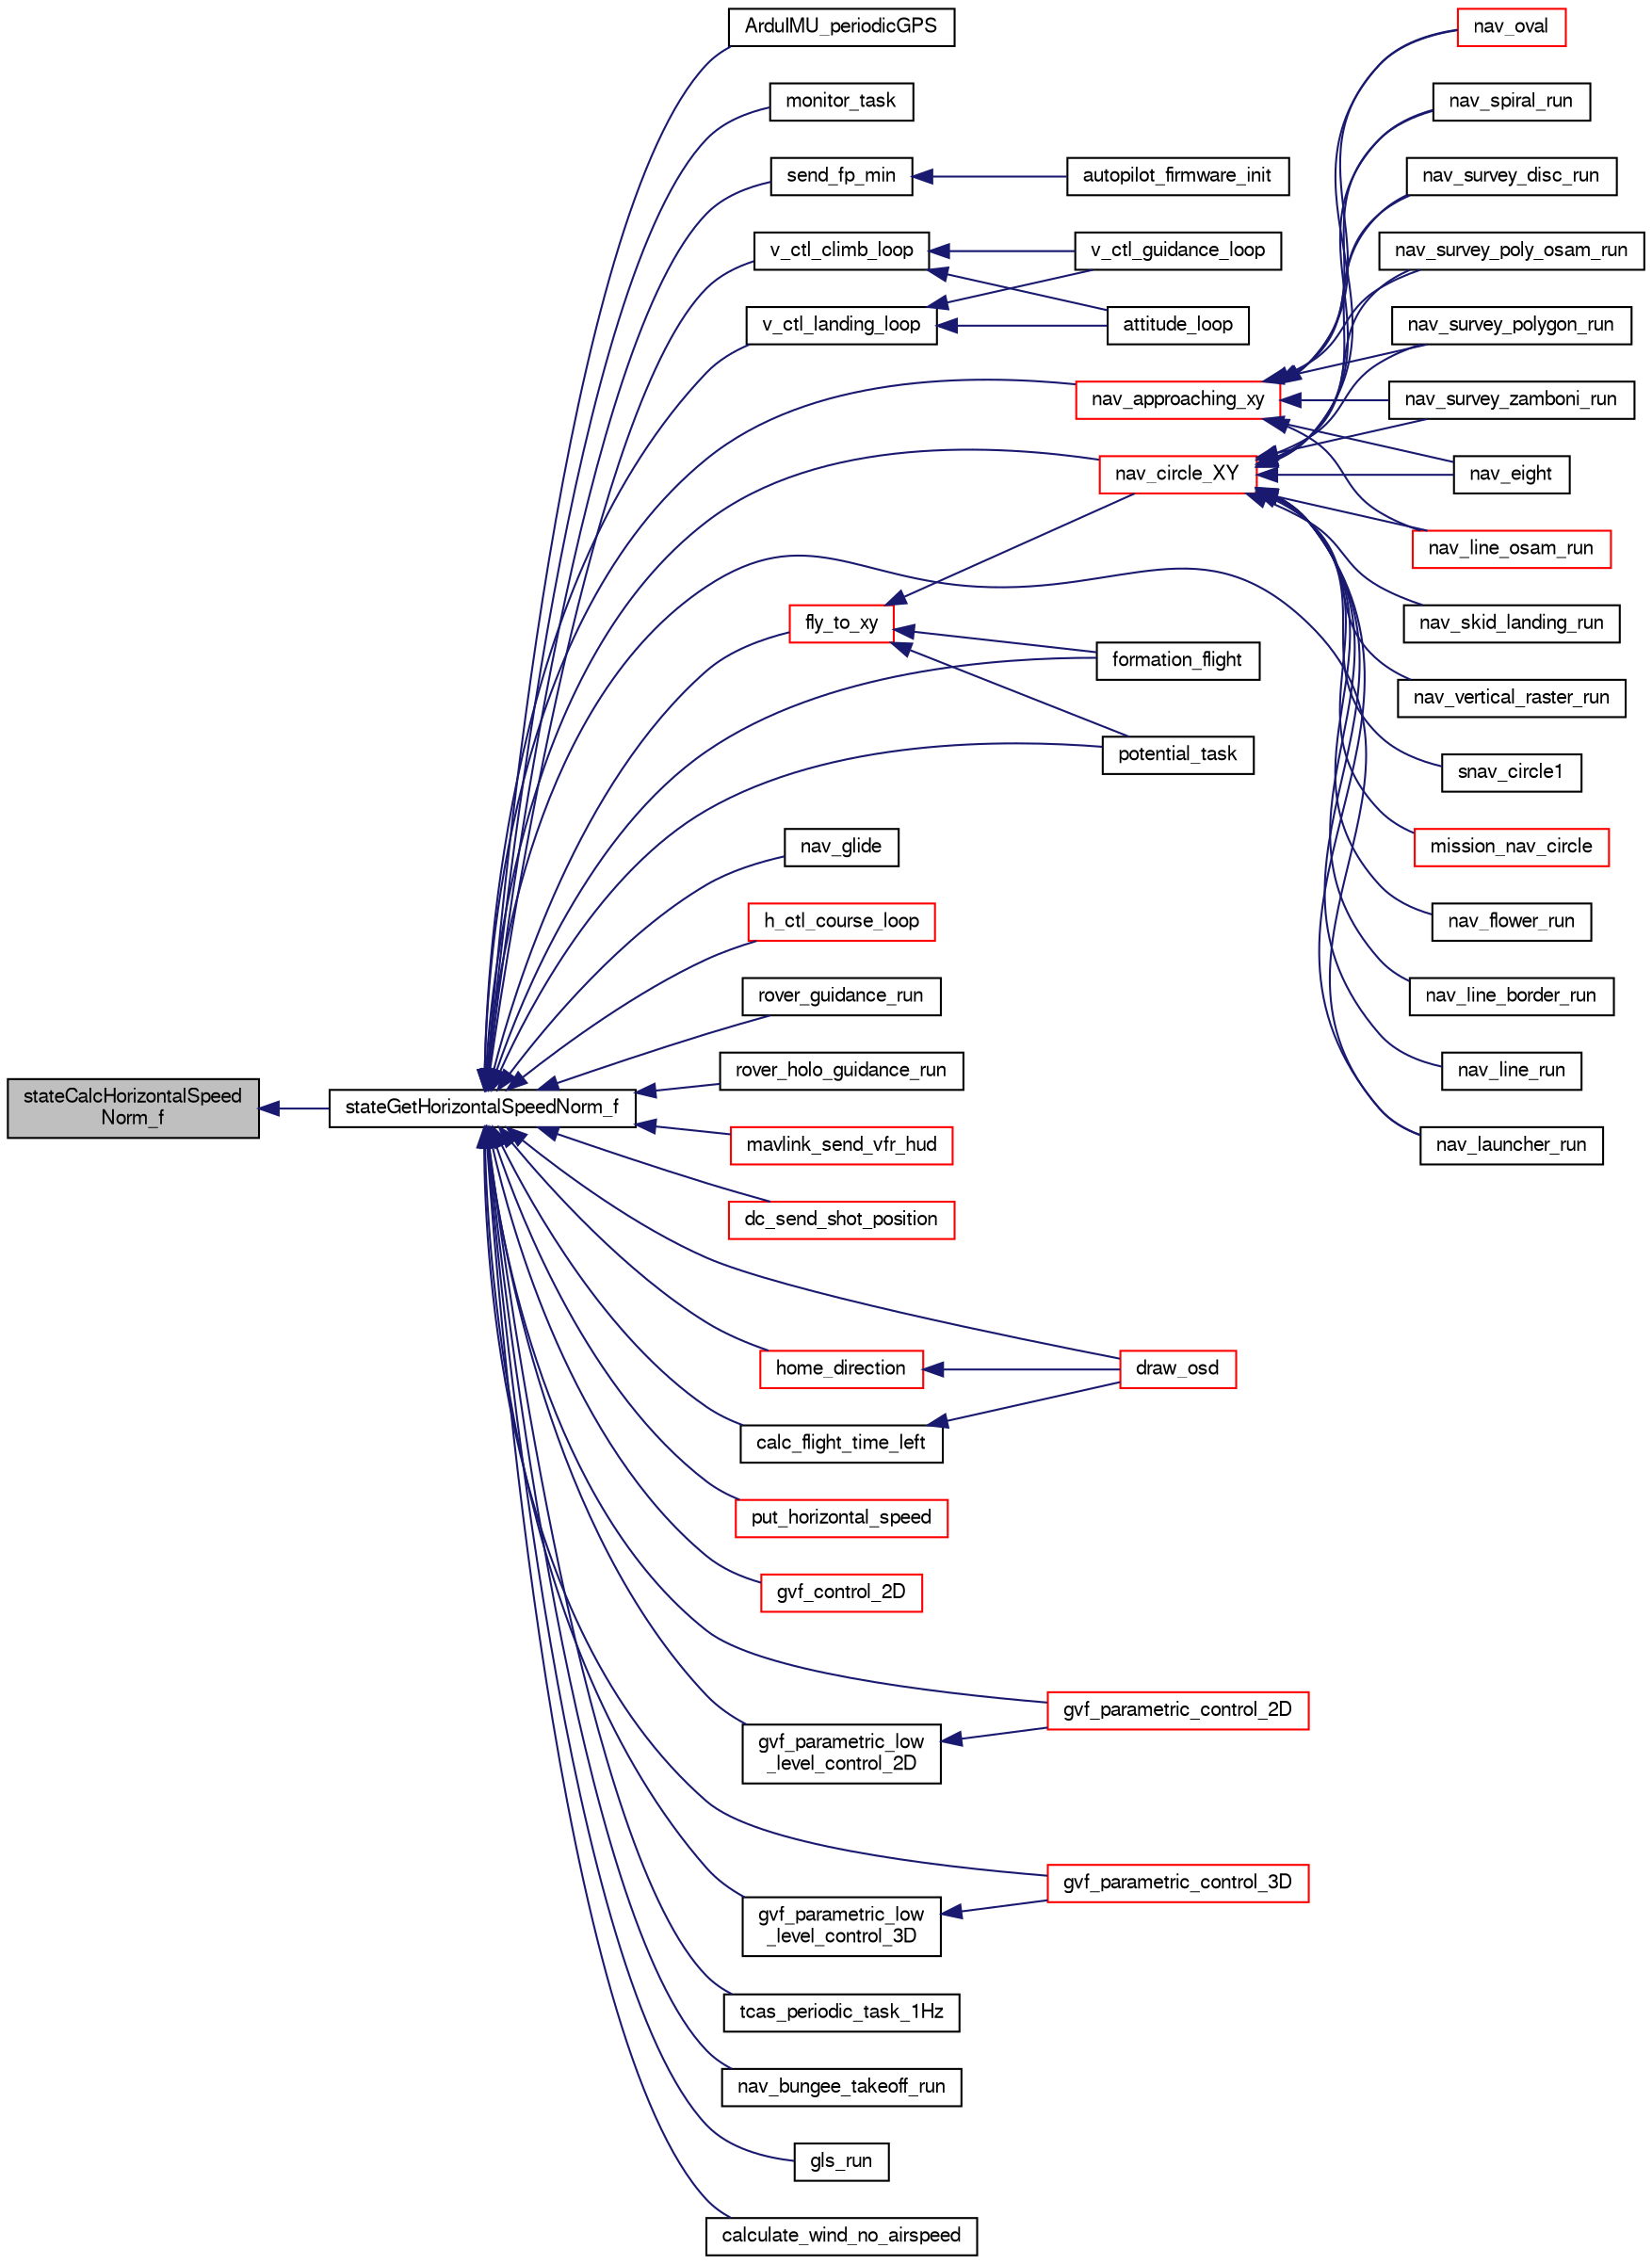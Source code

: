 digraph "stateCalcHorizontalSpeedNorm_f"
{
  edge [fontname="FreeSans",fontsize="10",labelfontname="FreeSans",labelfontsize="10"];
  node [fontname="FreeSans",fontsize="10",shape=record];
  rankdir="LR";
  Node1 [label="stateCalcHorizontalSpeed\lNorm_f",height=0.2,width=0.4,color="black", fillcolor="grey75", style="filled", fontcolor="black"];
  Node1 -> Node2 [dir="back",color="midnightblue",fontsize="10",style="solid",fontname="FreeSans"];
  Node2 [label="stateGetHorizontalSpeedNorm_f",height=0.2,width=0.4,color="black", fillcolor="white", style="filled",URL="$group__state__velocity.html#ga1396b84069296dc0353f25281a472c08",tooltip="Get norm of horizontal ground speed (float). "];
  Node2 -> Node3 [dir="back",color="midnightblue",fontsize="10",style="solid",fontname="FreeSans"];
  Node3 [label="ArduIMU_periodicGPS",height=0.2,width=0.4,color="black", fillcolor="white", style="filled",URL="$modules_2ins_2ins__arduimu__basic_8c.html#a71ab195043b0eef3d99d90fe9d227f1c"];
  Node2 -> Node4 [dir="back",color="midnightblue",fontsize="10",style="solid",fontname="FreeSans"];
  Node4 [label="monitor_task",height=0.2,width=0.4,color="black", fillcolor="white", style="filled",URL="$fixedwing_2autopilot__firmware_8h.html#a7eac6acc6dec1056989fbbc5d65b85b9",tooltip="monitoring task should be called at 1Hz "];
  Node2 -> Node5 [dir="back",color="midnightblue",fontsize="10",style="solid",fontname="FreeSans"];
  Node5 [label="send_fp_min",height=0.2,width=0.4,color="black", fillcolor="white", style="filled",URL="$rotorcraft_2autopilot__firmware_8c.html#aaf2444e723981dbebaac51823933f101"];
  Node5 -> Node6 [dir="back",color="midnightblue",fontsize="10",style="solid",fontname="FreeSans"];
  Node6 [label="autopilot_firmware_init",height=0.2,width=0.4,color="black", fillcolor="white", style="filled",URL="$rotorcraft_2autopilot__firmware_8c.html#a2bb31e995242a89c837b4eda1d08fe57",tooltip="Init function. "];
  Node2 -> Node7 [dir="back",color="midnightblue",fontsize="10",style="solid",fontname="FreeSans"];
  Node7 [label="v_ctl_climb_loop",height=0.2,width=0.4,color="black", fillcolor="white", style="filled",URL="$guidance__common_8h.html#a38f0bbceda8812281fc650c2c1aac6c8",tooltip="Auto-throttle inner loop. "];
  Node7 -> Node8 [dir="back",color="midnightblue",fontsize="10",style="solid",fontname="FreeSans"];
  Node8 [label="attitude_loop",height=0.2,width=0.4,color="black", fillcolor="white", style="filled",URL="$fixedwing_2autopilot__static_8h.html#a315546d9034361bbc6970b3792dc8b67"];
  Node7 -> Node9 [dir="back",color="midnightblue",fontsize="10",style="solid",fontname="FreeSans"];
  Node9 [label="v_ctl_guidance_loop",height=0.2,width=0.4,color="black", fillcolor="white", style="filled",URL="$fixedwing_2guidance_2guidance__v_8c.html#a7fe0d6e838155d9c38c8cf8a8413cf21",tooltip="General guidance logic This will call the proper control loops according to the sub-modes. "];
  Node2 -> Node10 [dir="back",color="midnightblue",fontsize="10",style="solid",fontname="FreeSans"];
  Node10 [label="v_ctl_landing_loop",height=0.2,width=0.4,color="black", fillcolor="white", style="filled",URL="$fixedwing_2guidance_2guidance__v_8c.html#a130f49d9941f156bb04aa94122b167d0"];
  Node10 -> Node8 [dir="back",color="midnightblue",fontsize="10",style="solid",fontname="FreeSans"];
  Node10 -> Node9 [dir="back",color="midnightblue",fontsize="10",style="solid",fontname="FreeSans"];
  Node2 -> Node11 [dir="back",color="midnightblue",fontsize="10",style="solid",fontname="FreeSans"];
  Node11 [label="nav_circle_XY",height=0.2,width=0.4,color="red", fillcolor="white", style="filled",URL="$nav_8h.html#ad1b9d2e8da4a32477ca8bedc0bca86fe",tooltip="Angle from center to mobile. "];
  Node11 -> Node12 [dir="back",color="midnightblue",fontsize="10",style="solid",fontname="FreeSans"];
  Node12 [label="mission_nav_circle",height=0.2,width=0.4,color="red", fillcolor="white", style="filled",URL="$mission__fw__nav_8c.html#a90ebe3cf9de0e38023ac1fb7f3b06f0c",tooltip="Navigation function on a circle. "];
  Node11 -> Node13 [dir="back",color="midnightblue",fontsize="10",style="solid",fontname="FreeSans"];
  Node13 [label="nav_eight",height=0.2,width=0.4,color="black", fillcolor="white", style="filled",URL="$nav_8h.html#a083964068940390afc5e6621f015c19f",tooltip="Navigation along a figure 8. "];
  Node11 -> Node14 [dir="back",color="midnightblue",fontsize="10",style="solid",fontname="FreeSans"];
  Node14 [label="nav_flower_run",height=0.2,width=0.4,color="black", fillcolor="white", style="filled",URL="$nav__flower_8h.html#a6d71597b4b26b2c8f393f9621972e463"];
  Node11 -> Node15 [dir="back",color="midnightblue",fontsize="10",style="solid",fontname="FreeSans"];
  Node15 [label="nav_launcher_run",height=0.2,width=0.4,color="black", fillcolor="white", style="filled",URL="$nav__launcher_8h.html#ab48c9dc5c6e69f766e06e1c07e230a60"];
  Node11 -> Node16 [dir="back",color="midnightblue",fontsize="10",style="solid",fontname="FreeSans"];
  Node16 [label="nav_line_border_run",height=0.2,width=0.4,color="black", fillcolor="white", style="filled",URL="$nav__line__border_8h.html#ac2fa70e449c4cb7c9c8ef963f182a347"];
  Node11 -> Node17 [dir="back",color="midnightblue",fontsize="10",style="solid",fontname="FreeSans"];
  Node17 [label="nav_line_osam_run",height=0.2,width=0.4,color="red", fillcolor="white", style="filled",URL="$nav__line__osam_8h.html#aeb4d92a3eb13b8b2e4bdac64e0bc86cf"];
  Node11 -> Node18 [dir="back",color="midnightblue",fontsize="10",style="solid",fontname="FreeSans"];
  Node18 [label="nav_line_run",height=0.2,width=0.4,color="black", fillcolor="white", style="filled",URL="$nav__line_8h.html#a7232c16785cc7d5b20a77d94554506f7"];
  Node11 -> Node19 [dir="back",color="midnightblue",fontsize="10",style="solid",fontname="FreeSans"];
  Node19 [label="nav_oval",height=0.2,width=0.4,color="red", fillcolor="white", style="filled",URL="$rotorcraft_2navigation_8h.html#a5a4a7ec5d3cf1734dca01d87b3d1eef5",tooltip="Navigation along a figure O. "];
  Node11 -> Node20 [dir="back",color="midnightblue",fontsize="10",style="solid",fontname="FreeSans"];
  Node20 [label="nav_skid_landing_run",height=0.2,width=0.4,color="black", fillcolor="white", style="filled",URL="$nav__skid__landing_8h.html#a1da9c6326a3875826fe10de3b880f04c"];
  Node11 -> Node21 [dir="back",color="midnightblue",fontsize="10",style="solid",fontname="FreeSans"];
  Node21 [label="nav_spiral_run",height=0.2,width=0.4,color="black", fillcolor="white", style="filled",URL="$nav__spiral_8h.html#a816049b35ed5cc3424ab34f7e5ddf18a"];
  Node11 -> Node22 [dir="back",color="midnightblue",fontsize="10",style="solid",fontname="FreeSans"];
  Node22 [label="nav_survey_disc_run",height=0.2,width=0.4,color="black", fillcolor="white", style="filled",URL="$nav__survey__disc_8h.html#aadffb0f341b83f87092e0a152b4fdc11"];
  Node11 -> Node23 [dir="back",color="midnightblue",fontsize="10",style="solid",fontname="FreeSans"];
  Node23 [label="nav_survey_poly_osam_run",height=0.2,width=0.4,color="black", fillcolor="white", style="filled",URL="$nav__survey__poly__osam_8h.html#afaeaf322fcc29fc8e54cf3b6808f0d65",tooltip="Run polygon survey. "];
  Node11 -> Node24 [dir="back",color="midnightblue",fontsize="10",style="solid",fontname="FreeSans"];
  Node24 [label="nav_survey_polygon_run",height=0.2,width=0.4,color="black", fillcolor="white", style="filled",URL="$nav__survey__polygon_8h.html#ae202d8219e79766dae10f379448f29f8",tooltip="main navigation routine. "];
  Node11 -> Node25 [dir="back",color="midnightblue",fontsize="10",style="solid",fontname="FreeSans"];
  Node25 [label="nav_survey_zamboni_run",height=0.2,width=0.4,color="black", fillcolor="white", style="filled",URL="$nav__survey__zamboni_8h.html#a19f80130e80d72be86859190c8246b73",tooltip="main navigation routine. "];
  Node11 -> Node26 [dir="back",color="midnightblue",fontsize="10",style="solid",fontname="FreeSans"];
  Node26 [label="nav_vertical_raster_run",height=0.2,width=0.4,color="black", fillcolor="white", style="filled",URL="$nav__vertical__raster_8h.html#a7f0246af58992217da40eebe38f7e639"];
  Node11 -> Node27 [dir="back",color="midnightblue",fontsize="10",style="solid",fontname="FreeSans"];
  Node27 [label="snav_circle1",height=0.2,width=0.4,color="black", fillcolor="white", style="filled",URL="$nav__smooth_8h.html#a9b0866de21fac3f41e0d41284d0beece"];
  Node2 -> Node28 [dir="back",color="midnightblue",fontsize="10",style="solid",fontname="FreeSans"];
  Node28 [label="nav_glide",height=0.2,width=0.4,color="black", fillcolor="white", style="filled",URL="$nav_8h.html#af953408dd60fe367bed94bdb00ebff73"];
  Node2 -> Node29 [dir="back",color="midnightblue",fontsize="10",style="solid",fontname="FreeSans"];
  Node29 [label="nav_approaching_xy",height=0.2,width=0.4,color="red", fillcolor="white", style="filled",URL="$nav_8h.html#a249451b8d1fe0b19866ea68e0d8b86df",tooltip="Decide if the UAV is approaching the current waypoint. "];
  Node29 -> Node13 [dir="back",color="midnightblue",fontsize="10",style="solid",fontname="FreeSans"];
  Node29 -> Node17 [dir="back",color="midnightblue",fontsize="10",style="solid",fontname="FreeSans"];
  Node29 -> Node19 [dir="back",color="midnightblue",fontsize="10",style="solid",fontname="FreeSans"];
  Node29 -> Node21 [dir="back",color="midnightblue",fontsize="10",style="solid",fontname="FreeSans"];
  Node29 -> Node22 [dir="back",color="midnightblue",fontsize="10",style="solid",fontname="FreeSans"];
  Node29 -> Node23 [dir="back",color="midnightblue",fontsize="10",style="solid",fontname="FreeSans"];
  Node29 -> Node24 [dir="back",color="midnightblue",fontsize="10",style="solid",fontname="FreeSans"];
  Node29 -> Node25 [dir="back",color="midnightblue",fontsize="10",style="solid",fontname="FreeSans"];
  Node2 -> Node30 [dir="back",color="midnightblue",fontsize="10",style="solid",fontname="FreeSans"];
  Node30 [label="fly_to_xy",height=0.2,width=0.4,color="red", fillcolor="white", style="filled",URL="$nav_8h.html#ae9d11d2e378b23ecbee86419cbf341f0",tooltip="Computes desired_x, desired_y and desired_course. "];
  Node30 -> Node31 [dir="back",color="midnightblue",fontsize="10",style="solid",fontname="FreeSans"];
  Node31 [label="formation_flight",height=0.2,width=0.4,color="black", fillcolor="white", style="filled",URL="$formation_8h.html#a18de0c4f9e864cb4db84458b33b463dd"];
  Node30 -> Node11 [dir="back",color="midnightblue",fontsize="10",style="solid",fontname="FreeSans"];
  Node30 -> Node32 [dir="back",color="midnightblue",fontsize="10",style="solid",fontname="FreeSans"];
  Node32 [label="potential_task",height=0.2,width=0.4,color="black", fillcolor="white", style="filled",URL="$potential_8h.html#a2ecae8ed4b80ccfece655453a56db7cd"];
  Node2 -> Node33 [dir="back",color="midnightblue",fontsize="10",style="solid",fontname="FreeSans"];
  Node33 [label="h_ctl_course_loop",height=0.2,width=0.4,color="red", fillcolor="white", style="filled",URL="$fixedwing_2stabilization_2stabilization__attitude_8h.html#a02ae04f0f1bbe7588572e87e3dadb381"];
  Node2 -> Node34 [dir="back",color="midnightblue",fontsize="10",style="solid",fontname="FreeSans"];
  Node34 [label="rover_guidance_run",height=0.2,width=0.4,color="black", fillcolor="white", style="filled",URL="$rover__guidance_8h.html#a1c5d14152545935d78448eae5d0a6b6d"];
  Node2 -> Node35 [dir="back",color="midnightblue",fontsize="10",style="solid",fontname="FreeSans"];
  Node35 [label="rover_holo_guidance_run",height=0.2,width=0.4,color="black", fillcolor="white", style="filled",URL="$rover__guidance__holonomic_8h.html#a714eebb049eb159d6b28ae3118c7d2c3"];
  Node2 -> Node36 [dir="back",color="midnightblue",fontsize="10",style="solid",fontname="FreeSans"];
  Node36 [label="mavlink_send_vfr_hud",height=0.2,width=0.4,color="red", fillcolor="white", style="filled",URL="$mavlink_8c.html#a8c8fd474a91b126a5f74296017672ddc",tooltip="Send Metrics typically displayed on a HUD for fixed wing aircraft. "];
  Node2 -> Node37 [dir="back",color="midnightblue",fontsize="10",style="solid",fontname="FreeSans"];
  Node37 [label="dc_send_shot_position",height=0.2,width=0.4,color="red", fillcolor="white", style="filled",URL="$dc_8h.html#aaf0625fed2e489322c40c4b2a1904e9a",tooltip="Send Down the coordinates of where the photo was taken. "];
  Node2 -> Node38 [dir="back",color="midnightblue",fontsize="10",style="solid",fontname="FreeSans"];
  Node38 [label="home_direction",height=0.2,width=0.4,color="red", fillcolor="white", style="filled",URL="$max7456_8c.html#af647f85cf21dab23d18ac36c8beadd20"];
  Node38 -> Node39 [dir="back",color="midnightblue",fontsize="10",style="solid",fontname="FreeSans"];
  Node39 [label="draw_osd",height=0.2,width=0.4,color="red", fillcolor="white", style="filled",URL="$max7456_8c.html#a079837dac11983fe67050e136b0080e4"];
  Node2 -> Node40 [dir="back",color="midnightblue",fontsize="10",style="solid",fontname="FreeSans"];
  Node40 [label="calc_flight_time_left",height=0.2,width=0.4,color="black", fillcolor="white", style="filled",URL="$max7456_8c.html#a2e383d26ae071a8ae13f7b02f975f4ea"];
  Node40 -> Node39 [dir="back",color="midnightblue",fontsize="10",style="solid",fontname="FreeSans"];
  Node2 -> Node39 [dir="back",color="midnightblue",fontsize="10",style="solid",fontname="FreeSans"];
  Node2 -> Node41 [dir="back",color="midnightblue",fontsize="10",style="solid",fontname="FreeSans"];
  Node41 [label="put_horizontal_speed",height=0.2,width=0.4,color="red", fillcolor="white", style="filled",URL="$e__identification__fr_8c.html#ad38b113b8c749a0ad70f3226ce4be6c8"];
  Node2 -> Node42 [dir="back",color="midnightblue",fontsize="10",style="solid",fontname="FreeSans"];
  Node42 [label="gvf_control_2D",height=0.2,width=0.4,color="red", fillcolor="white", style="filled",URL="$gvf_8h.html#abb4d98f4686f18ac9111291ba7afda77"];
  Node2 -> Node43 [dir="back",color="midnightblue",fontsize="10",style="solid",fontname="FreeSans"];
  Node43 [label="gvf_parametric_control_2D",height=0.2,width=0.4,color="red", fillcolor="white", style="filled",URL="$gvf__parametric_8h.html#a0bf257db90fb490ee9a81e2b11bf4ff0"];
  Node2 -> Node44 [dir="back",color="midnightblue",fontsize="10",style="solid",fontname="FreeSans"];
  Node44 [label="gvf_parametric_control_3D",height=0.2,width=0.4,color="red", fillcolor="white", style="filled",URL="$gvf__parametric_8h.html#a03440442b6ccf59e11311446f386186e"];
  Node2 -> Node45 [dir="back",color="midnightblue",fontsize="10",style="solid",fontname="FreeSans"];
  Node45 [label="gvf_parametric_low\l_level_control_2D",height=0.2,width=0.4,color="black", fillcolor="white", style="filled",URL="$gvf__parametric__low__level__control_8h.html#a051dd801f3933bbc2172cb05378e0974"];
  Node45 -> Node43 [dir="back",color="midnightblue",fontsize="10",style="solid",fontname="FreeSans"];
  Node2 -> Node46 [dir="back",color="midnightblue",fontsize="10",style="solid",fontname="FreeSans"];
  Node46 [label="gvf_parametric_low\l_level_control_3D",height=0.2,width=0.4,color="black", fillcolor="white", style="filled",URL="$gvf__parametric__low__level__control_8h.html#a7c1e3bbf2b1c4e6fa7156c5ef717b285"];
  Node46 -> Node44 [dir="back",color="midnightblue",fontsize="10",style="solid",fontname="FreeSans"];
  Node2 -> Node31 [dir="back",color="midnightblue",fontsize="10",style="solid",fontname="FreeSans"];
  Node2 -> Node32 [dir="back",color="midnightblue",fontsize="10",style="solid",fontname="FreeSans"];
  Node2 -> Node47 [dir="back",color="midnightblue",fontsize="10",style="solid",fontname="FreeSans"];
  Node47 [label="tcas_periodic_task_1Hz",height=0.2,width=0.4,color="black", fillcolor="white", style="filled",URL="$tcas_8h.html#adb2f00821358ed6ad0f366e6a2422558"];
  Node2 -> Node48 [dir="back",color="midnightblue",fontsize="10",style="solid",fontname="FreeSans"];
  Node48 [label="nav_bungee_takeoff_run",height=0.2,width=0.4,color="black", fillcolor="white", style="filled",URL="$nav__bungee__takeoff_8h.html#a22d08b651b3b72cf70e44c2d9b14b6f3",tooltip="Bungee takeoff run function. "];
  Node2 -> Node49 [dir="back",color="midnightblue",fontsize="10",style="solid",fontname="FreeSans"];
  Node49 [label="gls_run",height=0.2,width=0.4,color="black", fillcolor="white", style="filled",URL="$nav__gls_8h.html#a186f479c63a73cdac81a8ff055807975"];
  Node2 -> Node15 [dir="back",color="midnightblue",fontsize="10",style="solid",fontname="FreeSans"];
  Node2 -> Node50 [dir="back",color="midnightblue",fontsize="10",style="solid",fontname="FreeSans"];
  Node50 [label="calculate_wind_no_airspeed",height=0.2,width=0.4,color="black", fillcolor="white", style="filled",URL="$uav__recovery_8h.html#aeb19d3dd881fdd134582bf54daecf9a6"];
}
